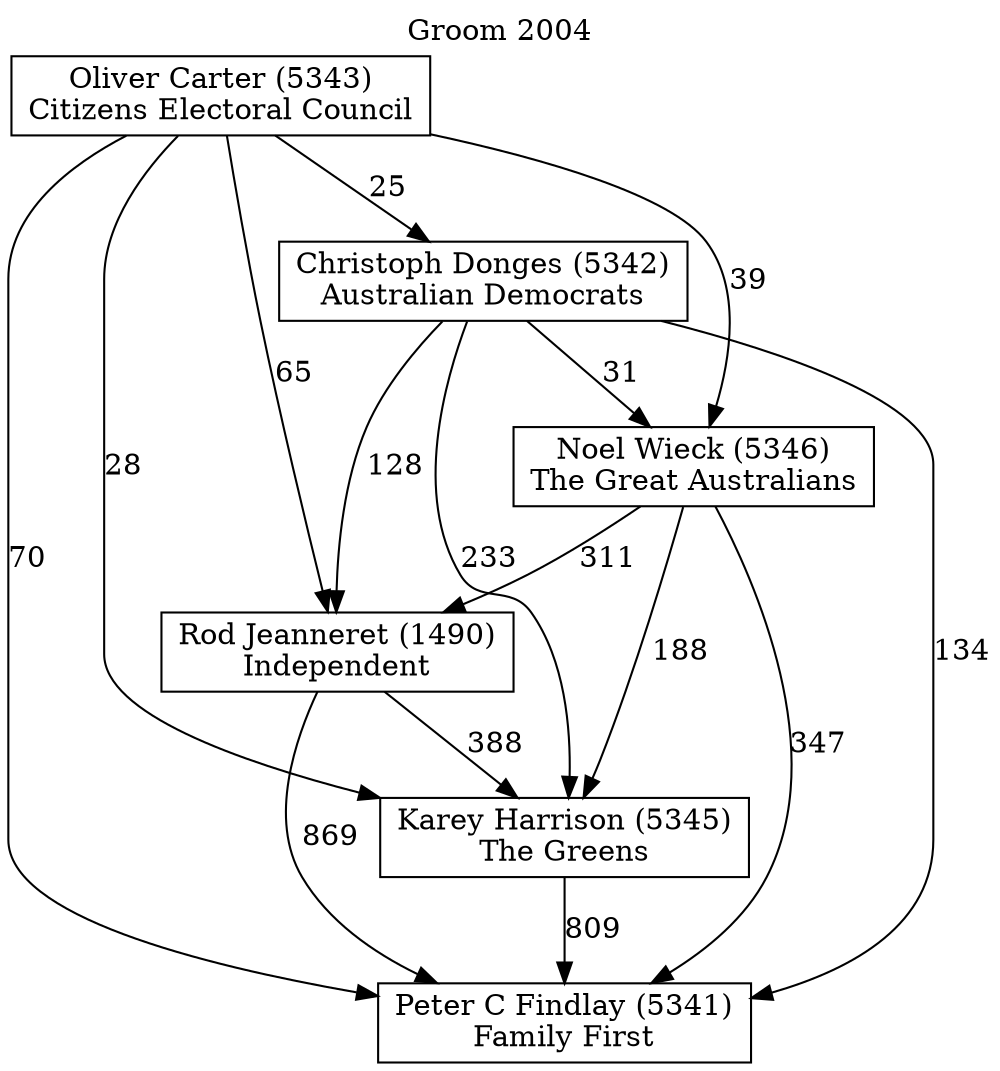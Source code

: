 // House preference flow
digraph "Peter C Findlay (5341)_Groom_2004" {
	graph [label="Groom 2004" labelloc=t mclimit=2]
	node [shape=box]
	"Peter C Findlay (5341)" [label="Peter C Findlay (5341)
Family First"]
	"Karey Harrison (5345)" [label="Karey Harrison (5345)
The Greens"]
	"Rod Jeanneret (1490)" [label="Rod Jeanneret (1490)
Independent"]
	"Noel Wieck (5346)" [label="Noel Wieck (5346)
The Great Australians"]
	"Christoph Donges (5342)" [label="Christoph Donges (5342)
Australian Democrats"]
	"Oliver Carter (5343)" [label="Oliver Carter (5343)
Citizens Electoral Council"]
	"Karey Harrison (5345)" -> "Peter C Findlay (5341)" [label=809]
	"Rod Jeanneret (1490)" -> "Karey Harrison (5345)" [label=388]
	"Noel Wieck (5346)" -> "Rod Jeanneret (1490)" [label=311]
	"Christoph Donges (5342)" -> "Noel Wieck (5346)" [label=31]
	"Oliver Carter (5343)" -> "Christoph Donges (5342)" [label=25]
	"Rod Jeanneret (1490)" -> "Peter C Findlay (5341)" [label=869]
	"Noel Wieck (5346)" -> "Peter C Findlay (5341)" [label=347]
	"Christoph Donges (5342)" -> "Peter C Findlay (5341)" [label=134]
	"Oliver Carter (5343)" -> "Peter C Findlay (5341)" [label=70]
	"Oliver Carter (5343)" -> "Noel Wieck (5346)" [label=39]
	"Christoph Donges (5342)" -> "Rod Jeanneret (1490)" [label=128]
	"Oliver Carter (5343)" -> "Rod Jeanneret (1490)" [label=65]
	"Noel Wieck (5346)" -> "Karey Harrison (5345)" [label=188]
	"Christoph Donges (5342)" -> "Karey Harrison (5345)" [label=233]
	"Oliver Carter (5343)" -> "Karey Harrison (5345)" [label=28]
}
